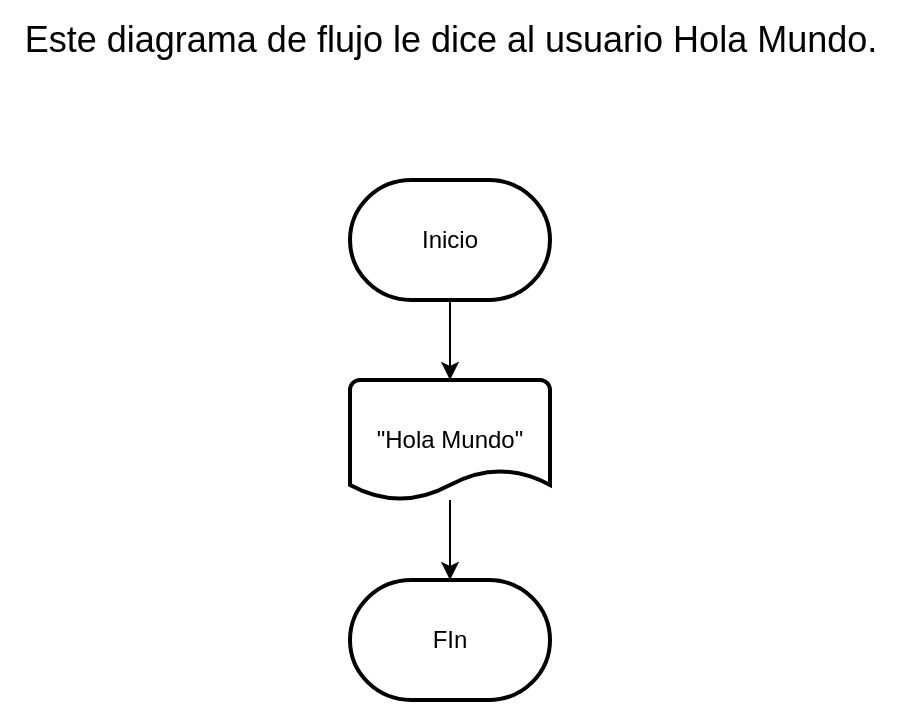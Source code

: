 <mxfile version="20.2.1" type="github">
  <diagram id="zz-2xk74o6Imnpkou8Lw" name="Página-1">
    <mxGraphModel dx="1673" dy="941" grid="1" gridSize="10" guides="1" tooltips="1" connect="1" arrows="1" fold="1" page="1" pageScale="1" pageWidth="1169" pageHeight="827" math="0" shadow="0">
      <root>
        <mxCell id="0" />
        <mxCell id="1" parent="0" />
        <mxCell id="OHQK8jDrS-illevPC6z--1" value="Inicio" style="strokeWidth=2;html=1;shape=mxgraph.flowchart.terminator;whiteSpace=wrap;" vertex="1" parent="1">
          <mxGeometry x="535" y="170" width="100" height="60" as="geometry" />
        </mxCell>
        <mxCell id="OHQK8jDrS-illevPC6z--2" value="&quot;Hola Mundo&quot;" style="strokeWidth=2;html=1;shape=mxgraph.flowchart.document2;whiteSpace=wrap;size=0.25;" vertex="1" parent="1">
          <mxGeometry x="535" y="270" width="100" height="60" as="geometry" />
        </mxCell>
        <mxCell id="OHQK8jDrS-illevPC6z--3" value="" style="endArrow=classic;html=1;rounded=0;exitX=0.5;exitY=1;exitDx=0;exitDy=0;exitPerimeter=0;entryX=0.5;entryY=0;entryDx=0;entryDy=0;entryPerimeter=0;" edge="1" parent="1" source="OHQK8jDrS-illevPC6z--1" target="OHQK8jDrS-illevPC6z--2">
          <mxGeometry width="50" height="50" relative="1" as="geometry">
            <mxPoint x="555" y="270" as="sourcePoint" />
            <mxPoint x="605" y="400" as="targetPoint" />
          </mxGeometry>
        </mxCell>
        <mxCell id="OHQK8jDrS-illevPC6z--4" value="FIn" style="strokeWidth=2;html=1;shape=mxgraph.flowchart.terminator;whiteSpace=wrap;" vertex="1" parent="1">
          <mxGeometry x="535" y="370" width="100" height="60" as="geometry" />
        </mxCell>
        <mxCell id="OHQK8jDrS-illevPC6z--5" value="" style="endArrow=classic;html=1;rounded=0;entryX=0.5;entryY=0;entryDx=0;entryDy=0;entryPerimeter=0;" edge="1" parent="1" source="OHQK8jDrS-illevPC6z--2" target="OHQK8jDrS-illevPC6z--4">
          <mxGeometry width="50" height="50" relative="1" as="geometry">
            <mxPoint x="585" y="330" as="sourcePoint" />
            <mxPoint x="595" y="280" as="targetPoint" />
          </mxGeometry>
        </mxCell>
        <mxCell id="OHQK8jDrS-illevPC6z--7" value="Este diagrama de flujo le dice al usuario Hola Mundo." style="text;html=1;resizable=0;autosize=1;align=center;verticalAlign=middle;points=[];fillColor=none;strokeColor=none;rounded=0;fontSize=18;" vertex="1" parent="1">
          <mxGeometry x="360" y="80" width="450" height="40" as="geometry" />
        </mxCell>
      </root>
    </mxGraphModel>
  </diagram>
</mxfile>
